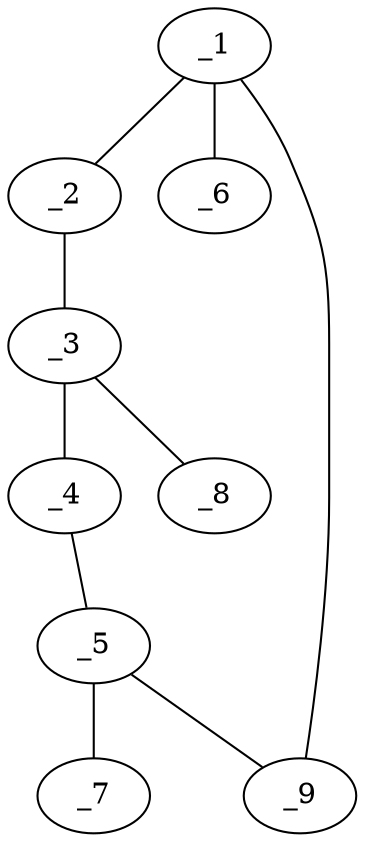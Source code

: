 graph molid680831 {
	_1	 [charge=0,
		chem=1,
		symbol="C  ",
		x="3.7321",
		y="0.5"];
	_2	 [charge=0,
		chem=4,
		symbol="N  ",
		x="2.866",
		y=0];
	_1 -- _2	 [valence=1];
	_6	 [charge=0,
		chem=5,
		symbol="S  ",
		x="3.7321",
		y="1.5"];
	_1 -- _6	 [valence=1];
	_9	 [charge=0,
		chem=4,
		symbol="N  ",
		x="4.5981",
		y=0];
	_1 -- _9	 [valence=2];
	_3	 [charge=0,
		chem=1,
		symbol="C  ",
		x="2.866",
		y="-1"];
	_2 -- _3	 [valence=2];
	_4	 [charge=0,
		chem=1,
		symbol="C  ",
		x="3.7321",
		y="-1.5"];
	_3 -- _4	 [valence=1];
	_8	 [charge=0,
		chem=4,
		symbol="N  ",
		x=2,
		y="-1.5"];
	_3 -- _8	 [valence=1];
	_5	 [charge=0,
		chem=1,
		symbol="C  ",
		x="4.5981",
		y="-1"];
	_4 -- _5	 [valence=2];
	_7	 [charge=0,
		chem=4,
		symbol="N  ",
		x="5.4641",
		y="-1.5"];
	_5 -- _7	 [valence=1];
	_5 -- _9	 [valence=1];
}
